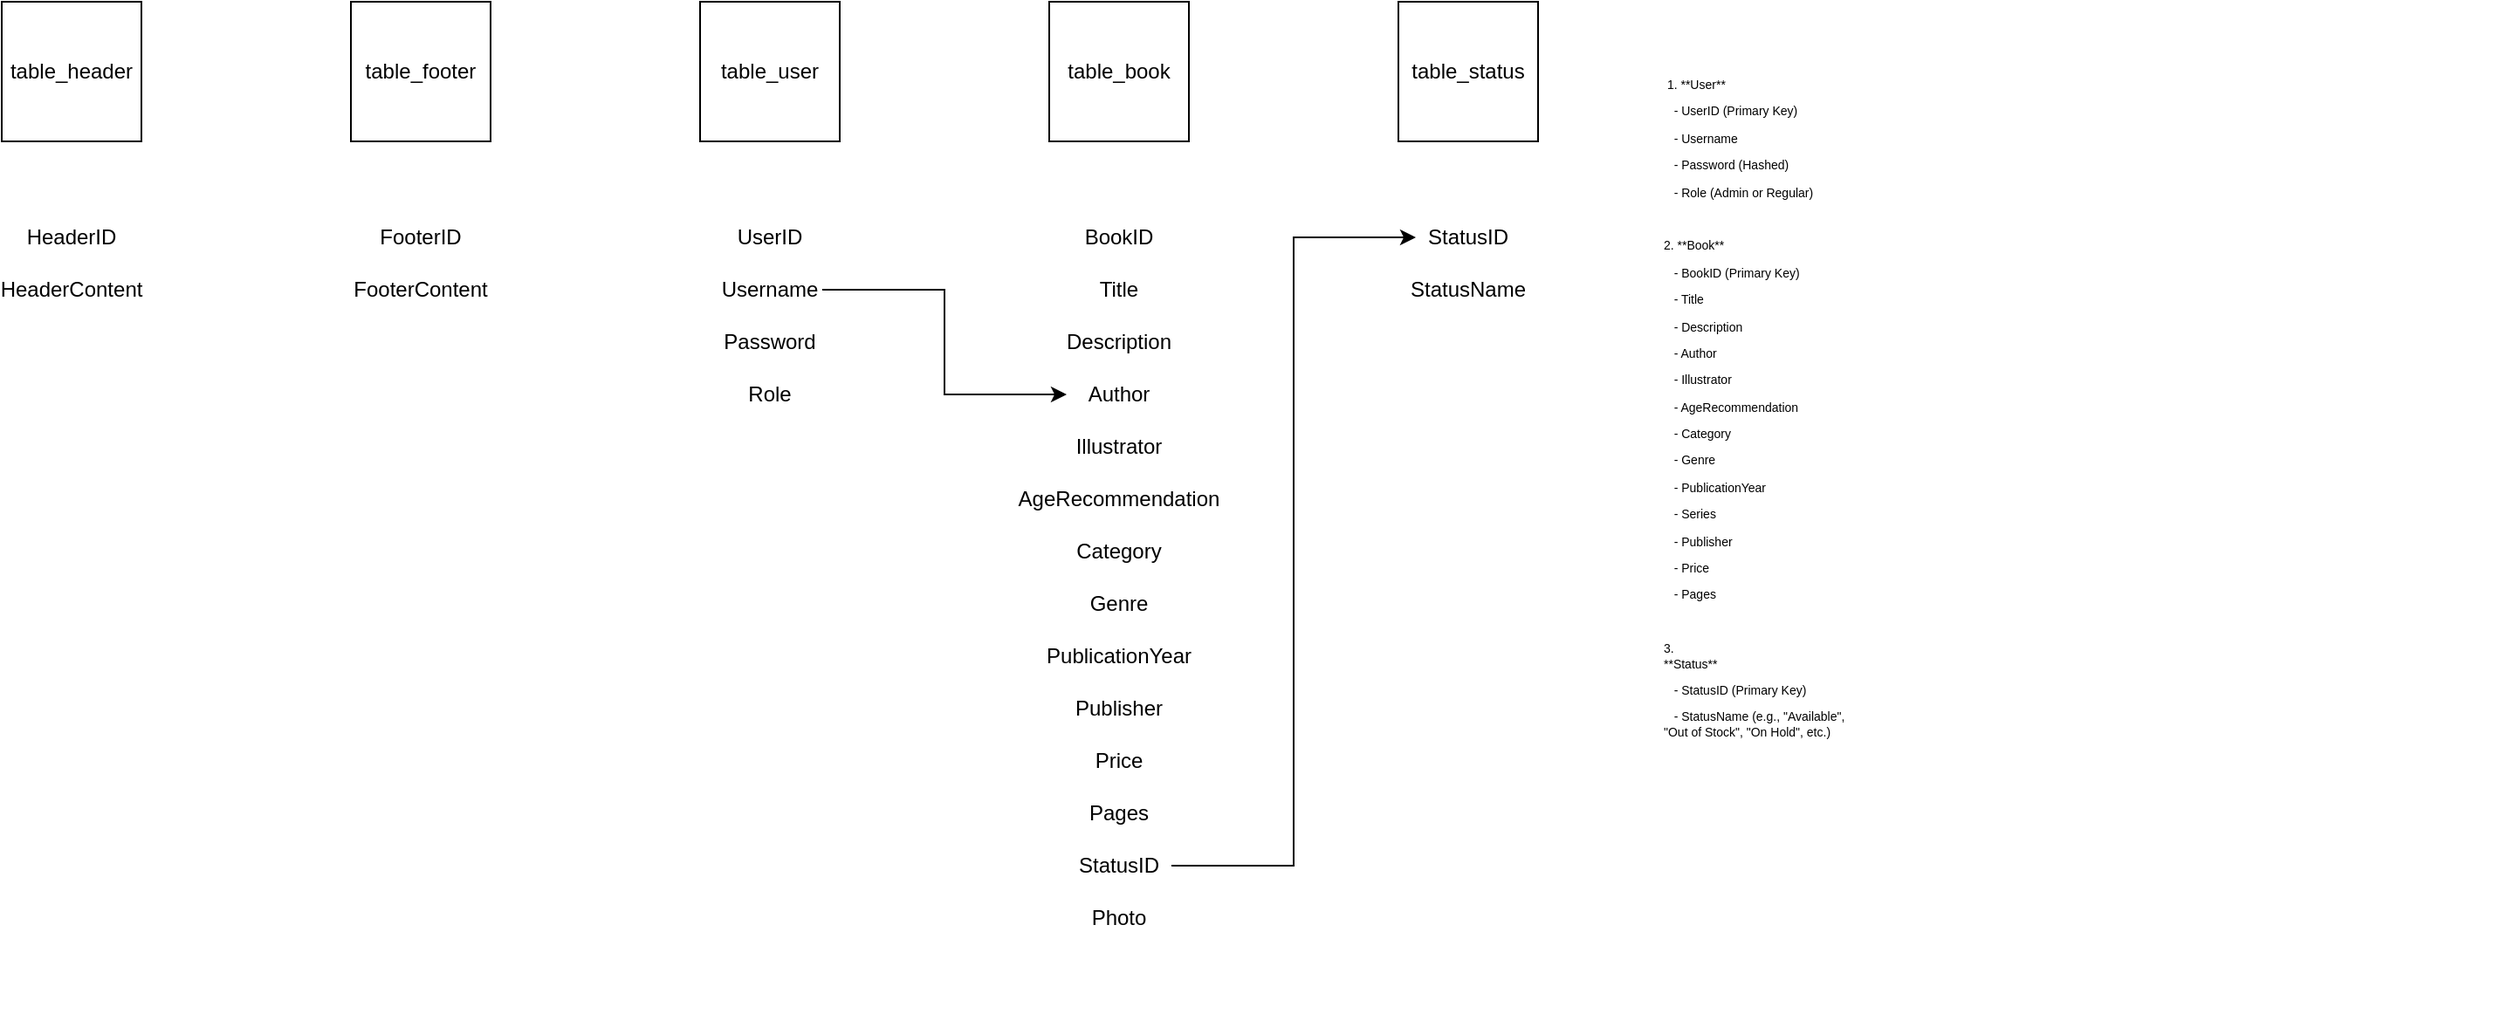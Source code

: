 <mxfile version="24.1.0" type="device">
  <diagram name="Page-1" id="M5a-r2YuhhJoXKASE0L3">
    <mxGraphModel dx="1805" dy="578" grid="1" gridSize="10" guides="1" tooltips="1" connect="1" arrows="1" fold="1" page="1" pageScale="1" pageWidth="827" pageHeight="1169" math="0" shadow="0">
      <root>
        <mxCell id="0" />
        <mxCell id="1" parent="0" />
        <mxCell id="fqcROgITHVkGIvnxQAqd-1" value="table_user" style="whiteSpace=wrap;html=1;aspect=fixed;" vertex="1" parent="1">
          <mxGeometry x="80" y="150" width="80" height="80" as="geometry" />
        </mxCell>
        <mxCell id="fqcROgITHVkGIvnxQAqd-2" value="table_book" style="whiteSpace=wrap;html=1;aspect=fixed;" vertex="1" parent="1">
          <mxGeometry x="280" y="150" width="80" height="80" as="geometry" />
        </mxCell>
        <mxCell id="fqcROgITHVkGIvnxQAqd-3" value="table_status" style="whiteSpace=wrap;html=1;aspect=fixed;" vertex="1" parent="1">
          <mxGeometry x="480" y="150" width="80" height="80" as="geometry" />
        </mxCell>
        <mxCell id="fqcROgITHVkGIvnxQAqd-7" value="&lt;h1 style=&quot;margin-top: 0px; font-size: 7px;&quot;&gt;&lt;p style=&quot;&quot; class=&quot;MsoNormal&quot;&gt;&lt;span style=&quot;font-weight: normal; background-color: initial;&quot;&gt;&amp;nbsp;&lt;/span&gt;&lt;span style=&quot;font-weight: normal; background-color: initial;&quot;&gt;1. **User**&lt;/span&gt;&lt;/p&gt;&lt;p style=&quot;&quot; class=&quot;MsoNormal&quot;&gt;&lt;span style=&quot;font-weight: normal;&quot; lang=&quot;EN-US&quot;&gt;&amp;nbsp;&amp;nbsp; - UserID (Primary Key)&lt;/span&gt;&lt;/p&gt;&lt;p style=&quot;&quot; class=&quot;MsoNormal&quot;&gt;&lt;span style=&quot;font-weight: normal;&quot; lang=&quot;EN-US&quot;&gt;&amp;nbsp;&amp;nbsp; - Username&lt;/span&gt;&lt;/p&gt;&lt;p style=&quot;&quot; class=&quot;MsoNormal&quot;&gt;&lt;span style=&quot;font-weight: normal;&quot; lang=&quot;EN-US&quot;&gt;&amp;nbsp;&amp;nbsp; - Password (Hashed)&lt;/span&gt;&lt;/p&gt;&lt;p style=&quot;&quot; class=&quot;MsoNormal&quot;&gt;&lt;span style=&quot;font-weight: normal;&quot; lang=&quot;EN-US&quot;&gt;&amp;nbsp;&amp;nbsp; - Role (Admin or Regular)&lt;/span&gt;&lt;/p&gt;&lt;p style=&quot;&quot; class=&quot;MsoNormal&quot;&gt;&lt;span style=&quot;font-weight: normal;&quot; lang=&quot;EN-US&quot;&gt;&amp;nbsp;&lt;/span&gt;&lt;/p&gt;&lt;p style=&quot;&quot; class=&quot;MsoNormal&quot;&gt;&lt;span style=&quot;font-weight: normal;&quot; lang=&quot;EN-US&quot;&gt;2. **Book**&lt;/span&gt;&lt;/p&gt;&lt;p style=&quot;&quot; class=&quot;MsoNormal&quot;&gt;&lt;span style=&quot;font-weight: normal;&quot; lang=&quot;EN-US&quot;&gt;&amp;nbsp;&amp;nbsp; - BookID (Primary Key)&lt;/span&gt;&lt;/p&gt;&lt;p style=&quot;&quot; class=&quot;MsoNormal&quot;&gt;&lt;span style=&quot;font-weight: normal;&quot; lang=&quot;EN-US&quot;&gt;&amp;nbsp;&amp;nbsp; - Title&lt;/span&gt;&lt;/p&gt;&lt;p style=&quot;&quot; class=&quot;MsoNormal&quot;&gt;&lt;span style=&quot;font-weight: normal;&quot; lang=&quot;EN-US&quot;&gt;&amp;nbsp;&amp;nbsp; - Description&lt;/span&gt;&lt;/p&gt;&lt;p style=&quot;&quot; class=&quot;MsoNormal&quot;&gt;&lt;span style=&quot;font-weight: normal;&quot; lang=&quot;EN-US&quot;&gt;&amp;nbsp;&amp;nbsp; - Author&lt;/span&gt;&lt;/p&gt;&lt;p style=&quot;&quot; class=&quot;MsoNormal&quot;&gt;&lt;span style=&quot;font-weight: normal;&quot; lang=&quot;EN-US&quot;&gt;&amp;nbsp;&amp;nbsp; - Illustrator&lt;/span&gt;&lt;/p&gt;&lt;p style=&quot;&quot; class=&quot;MsoNormal&quot;&gt;&lt;span style=&quot;font-weight: normal;&quot; lang=&quot;EN-US&quot;&gt;&amp;nbsp;&amp;nbsp; - AgeRecommendation&lt;/span&gt;&lt;/p&gt;&lt;p style=&quot;&quot; class=&quot;MsoNormal&quot;&gt;&lt;span style=&quot;font-weight: normal;&quot; lang=&quot;EN-US&quot;&gt;&amp;nbsp;&amp;nbsp; - Category&lt;/span&gt;&lt;/p&gt;&lt;p style=&quot;&quot; class=&quot;MsoNormal&quot;&gt;&lt;span style=&quot;font-weight: normal;&quot; lang=&quot;EN-US&quot;&gt;&amp;nbsp;&amp;nbsp; - Genre&lt;/span&gt;&lt;/p&gt;&lt;p style=&quot;&quot; class=&quot;MsoNormal&quot;&gt;&lt;span style=&quot;font-weight: normal;&quot; lang=&quot;EN-US&quot;&gt;&amp;nbsp;&amp;nbsp; - PublicationYear&lt;/span&gt;&lt;/p&gt;&lt;p style=&quot;&quot; class=&quot;MsoNormal&quot;&gt;&lt;span style=&quot;font-weight: normal;&quot; lang=&quot;EN-US&quot;&gt;&amp;nbsp;&amp;nbsp; - Series&lt;/span&gt;&lt;/p&gt;&lt;p style=&quot;&quot; class=&quot;MsoNormal&quot;&gt;&lt;span style=&quot;font-weight: normal;&quot; lang=&quot;EN-US&quot;&gt;&amp;nbsp;&amp;nbsp; - Publisher&lt;/span&gt;&lt;/p&gt;&lt;p style=&quot;&quot; class=&quot;MsoNormal&quot;&gt;&lt;span style=&quot;font-weight: normal;&quot; lang=&quot;EN-US&quot;&gt;&amp;nbsp;&amp;nbsp; - Price&lt;/span&gt;&lt;/p&gt;&lt;p style=&quot;&quot; class=&quot;MsoNormal&quot;&gt;&lt;span style=&quot;font-weight: normal;&quot; lang=&quot;EN-US&quot;&gt;&amp;nbsp;&amp;nbsp; - Pages&lt;/span&gt;&lt;/p&gt;&lt;p style=&quot;&quot; class=&quot;MsoNormal&quot;&gt;&lt;span style=&quot;font-weight: normal;&quot; lang=&quot;EN-US&quot;&gt;&amp;nbsp;&lt;/span&gt;&lt;/p&gt;&lt;p style=&quot;&quot; class=&quot;MsoNormal&quot;&gt;&lt;span style=&quot;font-weight: normal;&quot; lang=&quot;EN-US&quot;&gt;3.&lt;br/&gt;**Status**&lt;/span&gt;&lt;/p&gt;&lt;p style=&quot;&quot; class=&quot;MsoNormal&quot;&gt;&lt;span style=&quot;font-weight: normal;&quot; lang=&quot;EN-US&quot;&gt;&amp;nbsp;&amp;nbsp; - StatusID (Primary Key)&lt;/span&gt;&lt;/p&gt;&lt;p style=&quot;&quot; class=&quot;MsoNormal&quot;&gt;&lt;span style=&quot;font-weight: normal;&quot; lang=&quot;EN-US&quot;&gt;&amp;nbsp;&amp;nbsp; - StatusName (e.g., &quot;Available&quot;,&lt;br/&gt;&quot;Out of Stock&quot;, &quot;On Hold&quot;, etc.)&lt;/span&gt;&lt;/p&gt;&lt;p style=&quot;&quot; class=&quot;MsoNormal&quot;&gt;&lt;span style=&quot;font-weight: normal;&quot; lang=&quot;EN-US&quot;&gt;&amp;nbsp;&lt;/span&gt;&lt;/p&gt;&lt;p style=&quot;&quot; class=&quot;MsoNormal&quot;&gt;&lt;br/&gt;&lt;br/&gt;&lt;br/&gt;&lt;br/&gt;&lt;br/&gt;&lt;br/&gt;&lt;br/&gt;&lt;br/&gt;&lt;br/&gt;&lt;br/&gt;&lt;br/&gt;&lt;br/&gt;&lt;br/&gt;&lt;br/&gt;&lt;br/&gt;&lt;br/&gt;&lt;br/&gt;&lt;br/&gt;&lt;br/&gt;&lt;br/&gt;&lt;br/&gt;&lt;br/&gt;&lt;br/&gt;&lt;br/&gt;&lt;br/&gt;&lt;br/&gt;&lt;br/&gt;&lt;br/&gt;&lt;br/&gt;&lt;br/&gt;&lt;br/&gt;&lt;br/&gt;&lt;br/&gt;&lt;br/&gt;&lt;br/&gt;&lt;br/&gt;&lt;br/&gt;&lt;br/&gt;&lt;br/&gt;&lt;br/&gt;&lt;br/&gt;&lt;br/&gt;&lt;br/&gt;&lt;br/&gt;&lt;br/&gt;&lt;br/&gt;&lt;br/&gt;&lt;br/&gt;&lt;br/&gt;&lt;br/&gt;&lt;br/&gt;&lt;br/&gt;&lt;br/&gt;&lt;br/&gt;&lt;/p&gt;&lt;p style=&quot;&quot; class=&quot;MsoNormal&quot;&gt;&lt;br&gt;&lt;/p&gt;&lt;/h1&gt;" style="text;html=1;whiteSpace=wrap;overflow=hidden;rounded=0;" vertex="1" parent="1">
          <mxGeometry x="630" y="180" width="480" height="550" as="geometry" />
        </mxCell>
        <mxCell id="fqcROgITHVkGIvnxQAqd-10" value="UserID" style="text;html=1;align=center;verticalAlign=middle;whiteSpace=wrap;rounded=0;" vertex="1" parent="1">
          <mxGeometry x="90" y="270" width="60" height="30" as="geometry" />
        </mxCell>
        <mxCell id="fqcROgITHVkGIvnxQAqd-18" style="edgeStyle=orthogonalEdgeStyle;rounded=0;orthogonalLoop=1;jettySize=auto;html=1;exitX=1;exitY=0.5;exitDx=0;exitDy=0;entryX=0;entryY=0.5;entryDx=0;entryDy=0;" edge="1" parent="1" source="fqcROgITHVkGIvnxQAqd-11" target="fqcROgITHVkGIvnxQAqd-17">
          <mxGeometry relative="1" as="geometry" />
        </mxCell>
        <mxCell id="fqcROgITHVkGIvnxQAqd-11" value="Username" style="text;html=1;align=center;verticalAlign=middle;whiteSpace=wrap;rounded=0;" vertex="1" parent="1">
          <mxGeometry x="90" y="300" width="60" height="30" as="geometry" />
        </mxCell>
        <mxCell id="fqcROgITHVkGIvnxQAqd-12" value="Password" style="text;html=1;align=center;verticalAlign=middle;whiteSpace=wrap;rounded=0;" vertex="1" parent="1">
          <mxGeometry x="90" y="330" width="60" height="30" as="geometry" />
        </mxCell>
        <mxCell id="fqcROgITHVkGIvnxQAqd-13" value="Role" style="text;html=1;align=center;verticalAlign=middle;whiteSpace=wrap;rounded=0;" vertex="1" parent="1">
          <mxGeometry x="90" y="360" width="60" height="30" as="geometry" />
        </mxCell>
        <mxCell id="fqcROgITHVkGIvnxQAqd-14" value="BookID" style="text;html=1;align=center;verticalAlign=middle;whiteSpace=wrap;rounded=0;" vertex="1" parent="1">
          <mxGeometry x="290" y="270" width="60" height="30" as="geometry" />
        </mxCell>
        <mxCell id="fqcROgITHVkGIvnxQAqd-15" value="Title&lt;span style=&quot;color: rgba(0, 0, 0, 0); font-family: monospace; font-size: 0px; text-align: start; text-wrap: nowrap;&quot;&gt;%3CmxGraphModel%3E%3Croot%3E%3CmxCell%20id%3D%220%22%2F%3E%3CmxCell%20id%3D%221%22%20parent%3D%220%22%2F%3E%3CmxCell%20id%3D%222%22%20value%3D%22BookID%22%20style%3D%22text%3Bhtml%3D1%3Balign%3Dcenter%3BverticalAlign%3Dmiddle%3BwhiteSpace%3Dwrap%3Brounded%3D0%3B%22%20vertex%3D%221%22%20parent%3D%221%22%3E%3CmxGeometry%20x%3D%22290%22%20y%3D%22270%22%20width%3D%2260%22%20height%3D%2230%22%20as%3D%22geometry%22%2F%3E%3C%2FmxCell%3E%3C%2Froot%3E%3C%2FmxGraphModel%3E&lt;/span&gt;" style="text;html=1;align=center;verticalAlign=middle;whiteSpace=wrap;rounded=0;" vertex="1" parent="1">
          <mxGeometry x="290" y="300" width="60" height="30" as="geometry" />
        </mxCell>
        <mxCell id="fqcROgITHVkGIvnxQAqd-16" value="Description" style="text;html=1;align=center;verticalAlign=middle;whiteSpace=wrap;rounded=0;" vertex="1" parent="1">
          <mxGeometry x="290" y="330" width="60" height="30" as="geometry" />
        </mxCell>
        <mxCell id="fqcROgITHVkGIvnxQAqd-17" value="Author" style="text;html=1;align=center;verticalAlign=middle;whiteSpace=wrap;rounded=0;" vertex="1" parent="1">
          <mxGeometry x="290" y="360" width="60" height="30" as="geometry" />
        </mxCell>
        <mxCell id="fqcROgITHVkGIvnxQAqd-19" value="Illustrator" style="text;html=1;align=center;verticalAlign=middle;whiteSpace=wrap;rounded=0;" vertex="1" parent="1">
          <mxGeometry x="290" y="390" width="60" height="30" as="geometry" />
        </mxCell>
        <mxCell id="fqcROgITHVkGIvnxQAqd-20" value="AgeRecommendation" style="text;html=1;align=center;verticalAlign=middle;whiteSpace=wrap;rounded=0;" vertex="1" parent="1">
          <mxGeometry x="290" y="420" width="60" height="30" as="geometry" />
        </mxCell>
        <mxCell id="fqcROgITHVkGIvnxQAqd-21" value="Category" style="text;html=1;align=center;verticalAlign=middle;whiteSpace=wrap;rounded=0;" vertex="1" parent="1">
          <mxGeometry x="290" y="450" width="60" height="30" as="geometry" />
        </mxCell>
        <mxCell id="fqcROgITHVkGIvnxQAqd-22" value="Genre" style="text;html=1;align=center;verticalAlign=middle;whiteSpace=wrap;rounded=0;" vertex="1" parent="1">
          <mxGeometry x="290" y="480" width="60" height="30" as="geometry" />
        </mxCell>
        <mxCell id="fqcROgITHVkGIvnxQAqd-23" value="PublicationYear" style="text;html=1;align=center;verticalAlign=middle;whiteSpace=wrap;rounded=0;" vertex="1" parent="1">
          <mxGeometry x="290" y="510" width="60" height="30" as="geometry" />
        </mxCell>
        <mxCell id="fqcROgITHVkGIvnxQAqd-24" value="Publisher" style="text;html=1;align=center;verticalAlign=middle;whiteSpace=wrap;rounded=0;" vertex="1" parent="1">
          <mxGeometry x="290" y="540" width="60" height="30" as="geometry" />
        </mxCell>
        <mxCell id="fqcROgITHVkGIvnxQAqd-25" value="Price" style="text;html=1;align=center;verticalAlign=middle;whiteSpace=wrap;rounded=0;" vertex="1" parent="1">
          <mxGeometry x="290" y="570" width="60" height="30" as="geometry" />
        </mxCell>
        <mxCell id="fqcROgITHVkGIvnxQAqd-26" value="Pages" style="text;html=1;align=center;verticalAlign=middle;whiteSpace=wrap;rounded=0;" vertex="1" parent="1">
          <mxGeometry x="290" y="600" width="60" height="30" as="geometry" />
        </mxCell>
        <mxCell id="fqcROgITHVkGIvnxQAqd-27" value="StatusID" style="text;html=1;align=center;verticalAlign=middle;whiteSpace=wrap;rounded=0;" vertex="1" parent="1">
          <mxGeometry x="490" y="270" width="60" height="30" as="geometry" />
        </mxCell>
        <mxCell id="fqcROgITHVkGIvnxQAqd-28" value="StatusName" style="text;html=1;align=center;verticalAlign=middle;whiteSpace=wrap;rounded=0;" vertex="1" parent="1">
          <mxGeometry x="490" y="300" width="60" height="30" as="geometry" />
        </mxCell>
        <mxCell id="fqcROgITHVkGIvnxQAqd-30" style="edgeStyle=orthogonalEdgeStyle;rounded=0;orthogonalLoop=1;jettySize=auto;html=1;exitX=1;exitY=0.5;exitDx=0;exitDy=0;entryX=0;entryY=0.5;entryDx=0;entryDy=0;" edge="1" parent="1" source="fqcROgITHVkGIvnxQAqd-29" target="fqcROgITHVkGIvnxQAqd-27">
          <mxGeometry relative="1" as="geometry" />
        </mxCell>
        <mxCell id="fqcROgITHVkGIvnxQAqd-29" value="StatusID" style="text;html=1;align=center;verticalAlign=middle;whiteSpace=wrap;rounded=0;" vertex="1" parent="1">
          <mxGeometry x="290" y="630" width="60" height="30" as="geometry" />
        </mxCell>
        <mxCell id="fqcROgITHVkGIvnxQAqd-31" value="Photo" style="text;html=1;align=center;verticalAlign=middle;whiteSpace=wrap;rounded=0;" vertex="1" parent="1">
          <mxGeometry x="290" y="660" width="60" height="30" as="geometry" />
        </mxCell>
        <mxCell id="fqcROgITHVkGIvnxQAqd-32" value="table_footer" style="whiteSpace=wrap;html=1;aspect=fixed;" vertex="1" parent="1">
          <mxGeometry x="-120" y="150" width="80" height="80" as="geometry" />
        </mxCell>
        <mxCell id="fqcROgITHVkGIvnxQAqd-33" value="table_header" style="whiteSpace=wrap;html=1;aspect=fixed;" vertex="1" parent="1">
          <mxGeometry x="-320" y="150" width="80" height="80" as="geometry" />
        </mxCell>
        <mxCell id="fqcROgITHVkGIvnxQAqd-34" value="FooterID" style="text;html=1;align=center;verticalAlign=middle;whiteSpace=wrap;rounded=0;" vertex="1" parent="1">
          <mxGeometry x="-110" y="270" width="60" height="30" as="geometry" />
        </mxCell>
        <mxCell id="fqcROgITHVkGIvnxQAqd-35" value="HeaderID" style="text;html=1;align=center;verticalAlign=middle;whiteSpace=wrap;rounded=0;" vertex="1" parent="1">
          <mxGeometry x="-310" y="270" width="60" height="30" as="geometry" />
        </mxCell>
        <mxCell id="fqcROgITHVkGIvnxQAqd-36" value="FooterContent" style="text;html=1;align=center;verticalAlign=middle;whiteSpace=wrap;rounded=0;" vertex="1" parent="1">
          <mxGeometry x="-110" y="300" width="60" height="30" as="geometry" />
        </mxCell>
        <mxCell id="fqcROgITHVkGIvnxQAqd-37" value="HeaderContent" style="text;html=1;align=center;verticalAlign=middle;whiteSpace=wrap;rounded=0;" vertex="1" parent="1">
          <mxGeometry x="-310" y="300" width="60" height="30" as="geometry" />
        </mxCell>
      </root>
    </mxGraphModel>
  </diagram>
</mxfile>
